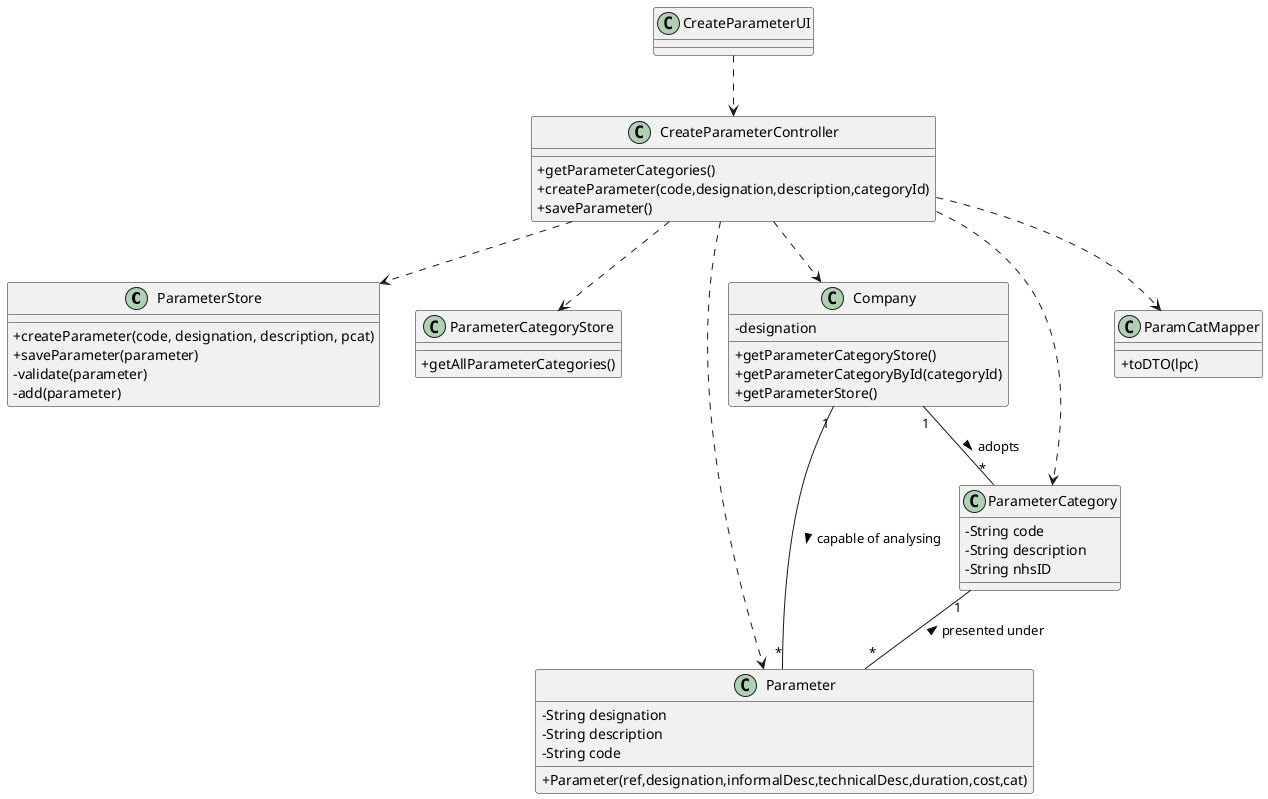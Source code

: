 @startuml
skinparam classAttributeIconSize 0


class ParameterStore{
  +createParameter(code, designation, description, pcat)
  +saveParameter(parameter)
  -validate(parameter)
  -add(parameter)
}

class ParameterCategoryStore{
  +getAllParameterCategories()
}


class Parameter {
  - String designation
  - String description
  - String code
  +Parameter(ref,designation,informalDesc,technicalDesc,duration,cost,cat)
}

class Company {
  -designation
  +getParameterCategoryStore()
  +getParameterCategoryById(categoryId)
  +getParameterStore()
}

class ParameterCategory {
  -String code
  -String description
  -String nhsID
}



class ParamCatMapper{
  +toDTO(lpc)
}


class CreateParameterController {
  +getParameterCategories()
  +createParameter(code,designation,description,categoryId)
  +saveParameter()
}

class CreateParameterUI {
}

CreateParameterUI ..> CreateParameterController
CreateParameterController ..> ParameterCategory
CreateParameterController ..> ParamCatMapper
CreateParameterController ..> Parameter
CreateParameterController ..> Company
CreateParameterController ..> ParameterStore
CreateParameterController ..> ParameterCategoryStore

Company "1" -- "*" Parameter : > capable of analysing
Company "1" -- "*" ParameterCategory : > adopts
ParameterCategory "1" -- "*" Parameter : < presented under



@enduml